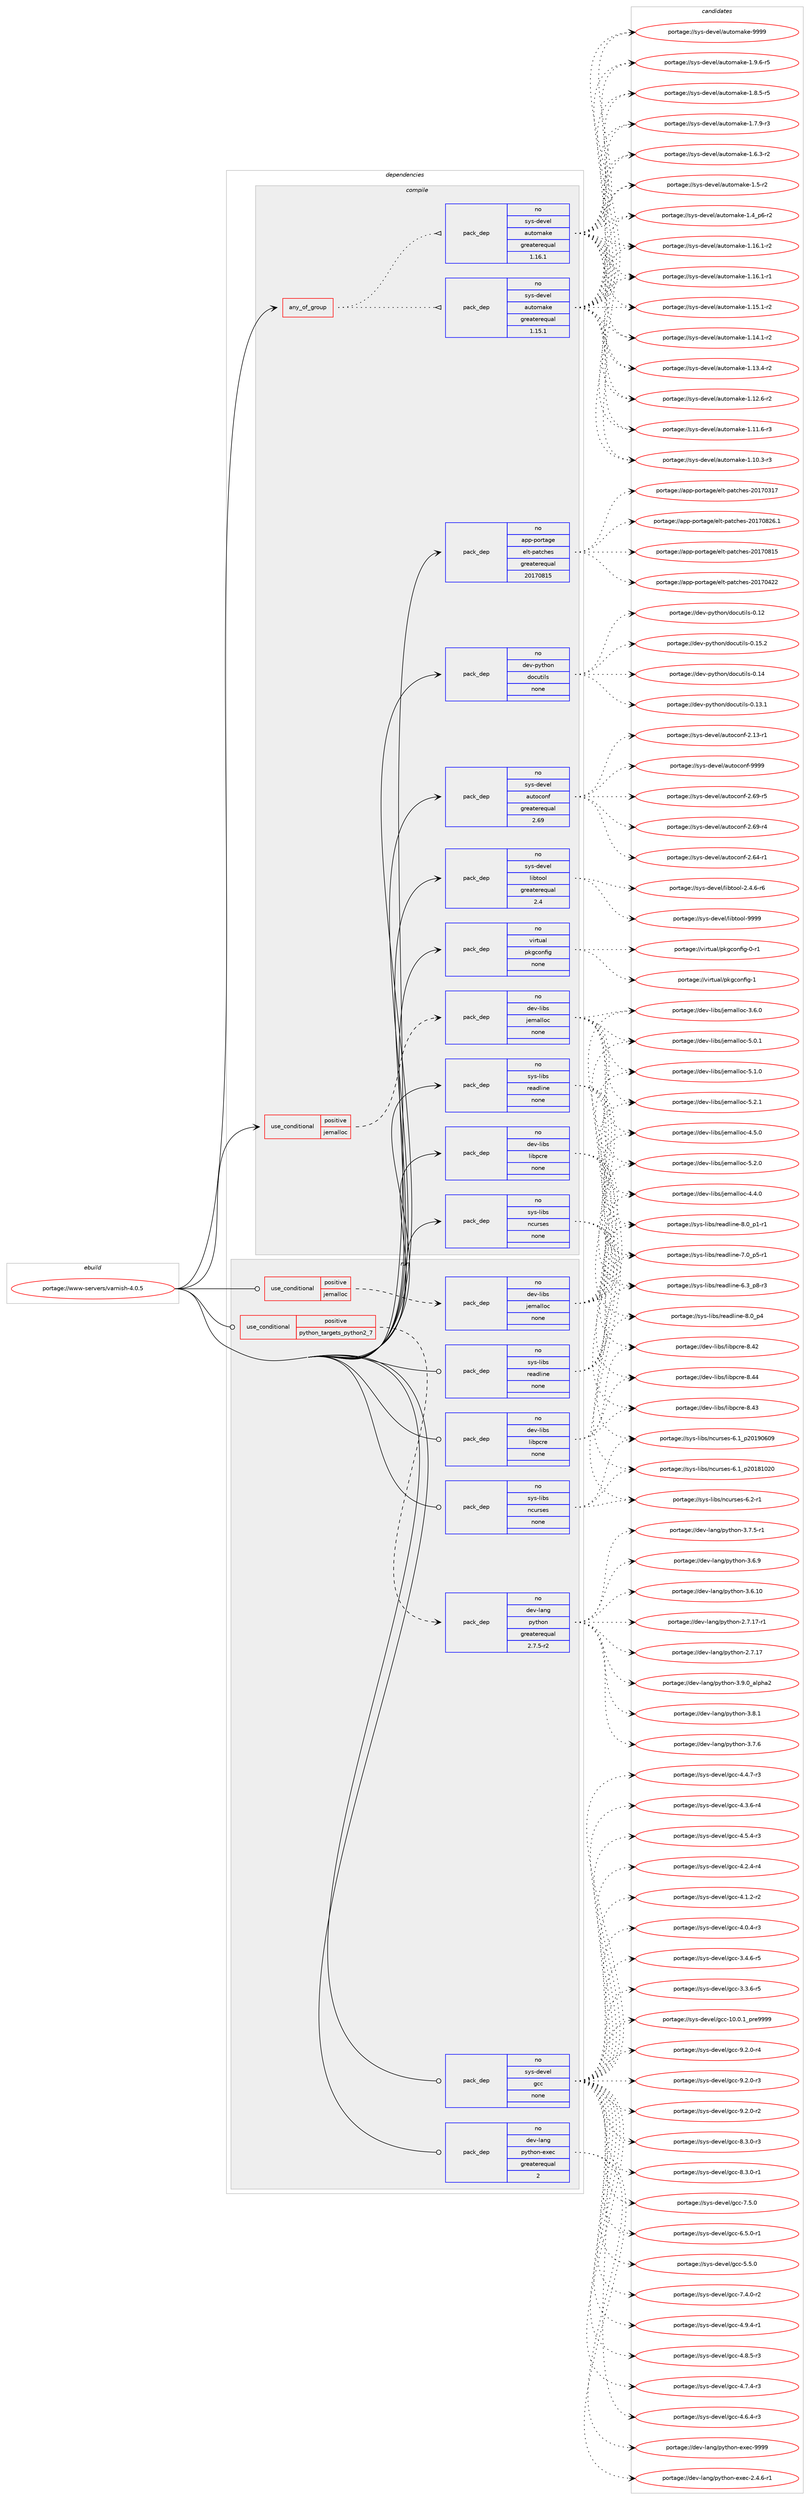 digraph prolog {

# *************
# Graph options
# *************

newrank=true;
concentrate=true;
compound=true;
graph [rankdir=LR,fontname=Helvetica,fontsize=10,ranksep=1.5];#, ranksep=2.5, nodesep=0.2];
edge  [arrowhead=vee];
node  [fontname=Helvetica,fontsize=10];

# **********
# The ebuild
# **********

subgraph cluster_leftcol {
color=gray;
rank=same;
label=<<i>ebuild</i>>;
id [label="portage://www-servers/varnish-4.0.5", color=red, width=4, href="../www-servers/varnish-4.0.5.svg"];
}

# ****************
# The dependencies
# ****************

subgraph cluster_midcol {
color=gray;
label=<<i>dependencies</i>>;
subgraph cluster_compile {
fillcolor="#eeeeee";
style=filled;
label=<<i>compile</i>>;
subgraph any437 {
dependency22518 [label=<<TABLE BORDER="0" CELLBORDER="1" CELLSPACING="0" CELLPADDING="4"><TR><TD CELLPADDING="10">any_of_group</TD></TR></TABLE>>, shape=none, color=red];subgraph pack19125 {
dependency22519 [label=<<TABLE BORDER="0" CELLBORDER="1" CELLSPACING="0" CELLPADDING="4" WIDTH="220"><TR><TD ROWSPAN="6" CELLPADDING="30">pack_dep</TD></TR><TR><TD WIDTH="110">no</TD></TR><TR><TD>sys-devel</TD></TR><TR><TD>automake</TD></TR><TR><TD>greaterequal</TD></TR><TR><TD>1.16.1</TD></TR></TABLE>>, shape=none, color=blue];
}
dependency22518:e -> dependency22519:w [weight=20,style="dotted",arrowhead="oinv"];
subgraph pack19126 {
dependency22520 [label=<<TABLE BORDER="0" CELLBORDER="1" CELLSPACING="0" CELLPADDING="4" WIDTH="220"><TR><TD ROWSPAN="6" CELLPADDING="30">pack_dep</TD></TR><TR><TD WIDTH="110">no</TD></TR><TR><TD>sys-devel</TD></TR><TR><TD>automake</TD></TR><TR><TD>greaterequal</TD></TR><TR><TD>1.15.1</TD></TR></TABLE>>, shape=none, color=blue];
}
dependency22518:e -> dependency22520:w [weight=20,style="dotted",arrowhead="oinv"];
}
id:e -> dependency22518:w [weight=20,style="solid",arrowhead="vee"];
subgraph cond2941 {
dependency22521 [label=<<TABLE BORDER="0" CELLBORDER="1" CELLSPACING="0" CELLPADDING="4"><TR><TD ROWSPAN="3" CELLPADDING="10">use_conditional</TD></TR><TR><TD>positive</TD></TR><TR><TD>jemalloc</TD></TR></TABLE>>, shape=none, color=red];
subgraph pack19127 {
dependency22522 [label=<<TABLE BORDER="0" CELLBORDER="1" CELLSPACING="0" CELLPADDING="4" WIDTH="220"><TR><TD ROWSPAN="6" CELLPADDING="30">pack_dep</TD></TR><TR><TD WIDTH="110">no</TD></TR><TR><TD>dev-libs</TD></TR><TR><TD>jemalloc</TD></TR><TR><TD>none</TD></TR><TR><TD></TD></TR></TABLE>>, shape=none, color=blue];
}
dependency22521:e -> dependency22522:w [weight=20,style="dashed",arrowhead="vee"];
}
id:e -> dependency22521:w [weight=20,style="solid",arrowhead="vee"];
subgraph pack19128 {
dependency22523 [label=<<TABLE BORDER="0" CELLBORDER="1" CELLSPACING="0" CELLPADDING="4" WIDTH="220"><TR><TD ROWSPAN="6" CELLPADDING="30">pack_dep</TD></TR><TR><TD WIDTH="110">no</TD></TR><TR><TD>app-portage</TD></TR><TR><TD>elt-patches</TD></TR><TR><TD>greaterequal</TD></TR><TR><TD>20170815</TD></TR></TABLE>>, shape=none, color=blue];
}
id:e -> dependency22523:w [weight=20,style="solid",arrowhead="vee"];
subgraph pack19129 {
dependency22524 [label=<<TABLE BORDER="0" CELLBORDER="1" CELLSPACING="0" CELLPADDING="4" WIDTH="220"><TR><TD ROWSPAN="6" CELLPADDING="30">pack_dep</TD></TR><TR><TD WIDTH="110">no</TD></TR><TR><TD>dev-libs</TD></TR><TR><TD>libpcre</TD></TR><TR><TD>none</TD></TR><TR><TD></TD></TR></TABLE>>, shape=none, color=blue];
}
id:e -> dependency22524:w [weight=20,style="solid",arrowhead="vee"];
subgraph pack19130 {
dependency22525 [label=<<TABLE BORDER="0" CELLBORDER="1" CELLSPACING="0" CELLPADDING="4" WIDTH="220"><TR><TD ROWSPAN="6" CELLPADDING="30">pack_dep</TD></TR><TR><TD WIDTH="110">no</TD></TR><TR><TD>dev-python</TD></TR><TR><TD>docutils</TD></TR><TR><TD>none</TD></TR><TR><TD></TD></TR></TABLE>>, shape=none, color=blue];
}
id:e -> dependency22525:w [weight=20,style="solid",arrowhead="vee"];
subgraph pack19131 {
dependency22526 [label=<<TABLE BORDER="0" CELLBORDER="1" CELLSPACING="0" CELLPADDING="4" WIDTH="220"><TR><TD ROWSPAN="6" CELLPADDING="30">pack_dep</TD></TR><TR><TD WIDTH="110">no</TD></TR><TR><TD>sys-devel</TD></TR><TR><TD>autoconf</TD></TR><TR><TD>greaterequal</TD></TR><TR><TD>2.69</TD></TR></TABLE>>, shape=none, color=blue];
}
id:e -> dependency22526:w [weight=20,style="solid",arrowhead="vee"];
subgraph pack19132 {
dependency22527 [label=<<TABLE BORDER="0" CELLBORDER="1" CELLSPACING="0" CELLPADDING="4" WIDTH="220"><TR><TD ROWSPAN="6" CELLPADDING="30">pack_dep</TD></TR><TR><TD WIDTH="110">no</TD></TR><TR><TD>sys-devel</TD></TR><TR><TD>libtool</TD></TR><TR><TD>greaterequal</TD></TR><TR><TD>2.4</TD></TR></TABLE>>, shape=none, color=blue];
}
id:e -> dependency22527:w [weight=20,style="solid",arrowhead="vee"];
subgraph pack19133 {
dependency22528 [label=<<TABLE BORDER="0" CELLBORDER="1" CELLSPACING="0" CELLPADDING="4" WIDTH="220"><TR><TD ROWSPAN="6" CELLPADDING="30">pack_dep</TD></TR><TR><TD WIDTH="110">no</TD></TR><TR><TD>sys-libs</TD></TR><TR><TD>ncurses</TD></TR><TR><TD>none</TD></TR><TR><TD></TD></TR></TABLE>>, shape=none, color=blue];
}
id:e -> dependency22528:w [weight=20,style="solid",arrowhead="vee"];
subgraph pack19134 {
dependency22529 [label=<<TABLE BORDER="0" CELLBORDER="1" CELLSPACING="0" CELLPADDING="4" WIDTH="220"><TR><TD ROWSPAN="6" CELLPADDING="30">pack_dep</TD></TR><TR><TD WIDTH="110">no</TD></TR><TR><TD>sys-libs</TD></TR><TR><TD>readline</TD></TR><TR><TD>none</TD></TR><TR><TD></TD></TR></TABLE>>, shape=none, color=blue];
}
id:e -> dependency22529:w [weight=20,style="solid",arrowhead="vee"];
subgraph pack19135 {
dependency22530 [label=<<TABLE BORDER="0" CELLBORDER="1" CELLSPACING="0" CELLPADDING="4" WIDTH="220"><TR><TD ROWSPAN="6" CELLPADDING="30">pack_dep</TD></TR><TR><TD WIDTH="110">no</TD></TR><TR><TD>virtual</TD></TR><TR><TD>pkgconfig</TD></TR><TR><TD>none</TD></TR><TR><TD></TD></TR></TABLE>>, shape=none, color=blue];
}
id:e -> dependency22530:w [weight=20,style="solid",arrowhead="vee"];
}
subgraph cluster_compileandrun {
fillcolor="#eeeeee";
style=filled;
label=<<i>compile and run</i>>;
}
subgraph cluster_run {
fillcolor="#eeeeee";
style=filled;
label=<<i>run</i>>;
subgraph cond2942 {
dependency22531 [label=<<TABLE BORDER="0" CELLBORDER="1" CELLSPACING="0" CELLPADDING="4"><TR><TD ROWSPAN="3" CELLPADDING="10">use_conditional</TD></TR><TR><TD>positive</TD></TR><TR><TD>jemalloc</TD></TR></TABLE>>, shape=none, color=red];
subgraph pack19136 {
dependency22532 [label=<<TABLE BORDER="0" CELLBORDER="1" CELLSPACING="0" CELLPADDING="4" WIDTH="220"><TR><TD ROWSPAN="6" CELLPADDING="30">pack_dep</TD></TR><TR><TD WIDTH="110">no</TD></TR><TR><TD>dev-libs</TD></TR><TR><TD>jemalloc</TD></TR><TR><TD>none</TD></TR><TR><TD></TD></TR></TABLE>>, shape=none, color=blue];
}
dependency22531:e -> dependency22532:w [weight=20,style="dashed",arrowhead="vee"];
}
id:e -> dependency22531:w [weight=20,style="solid",arrowhead="odot"];
subgraph cond2943 {
dependency22533 [label=<<TABLE BORDER="0" CELLBORDER="1" CELLSPACING="0" CELLPADDING="4"><TR><TD ROWSPAN="3" CELLPADDING="10">use_conditional</TD></TR><TR><TD>positive</TD></TR><TR><TD>python_targets_python2_7</TD></TR></TABLE>>, shape=none, color=red];
subgraph pack19137 {
dependency22534 [label=<<TABLE BORDER="0" CELLBORDER="1" CELLSPACING="0" CELLPADDING="4" WIDTH="220"><TR><TD ROWSPAN="6" CELLPADDING="30">pack_dep</TD></TR><TR><TD WIDTH="110">no</TD></TR><TR><TD>dev-lang</TD></TR><TR><TD>python</TD></TR><TR><TD>greaterequal</TD></TR><TR><TD>2.7.5-r2</TD></TR></TABLE>>, shape=none, color=blue];
}
dependency22533:e -> dependency22534:w [weight=20,style="dashed",arrowhead="vee"];
}
id:e -> dependency22533:w [weight=20,style="solid",arrowhead="odot"];
subgraph pack19138 {
dependency22535 [label=<<TABLE BORDER="0" CELLBORDER="1" CELLSPACING="0" CELLPADDING="4" WIDTH="220"><TR><TD ROWSPAN="6" CELLPADDING="30">pack_dep</TD></TR><TR><TD WIDTH="110">no</TD></TR><TR><TD>dev-lang</TD></TR><TR><TD>python-exec</TD></TR><TR><TD>greaterequal</TD></TR><TR><TD>2</TD></TR></TABLE>>, shape=none, color=blue];
}
id:e -> dependency22535:w [weight=20,style="solid",arrowhead="odot"];
subgraph pack19139 {
dependency22536 [label=<<TABLE BORDER="0" CELLBORDER="1" CELLSPACING="0" CELLPADDING="4" WIDTH="220"><TR><TD ROWSPAN="6" CELLPADDING="30">pack_dep</TD></TR><TR><TD WIDTH="110">no</TD></TR><TR><TD>dev-libs</TD></TR><TR><TD>libpcre</TD></TR><TR><TD>none</TD></TR><TR><TD></TD></TR></TABLE>>, shape=none, color=blue];
}
id:e -> dependency22536:w [weight=20,style="solid",arrowhead="odot"];
subgraph pack19140 {
dependency22537 [label=<<TABLE BORDER="0" CELLBORDER="1" CELLSPACING="0" CELLPADDING="4" WIDTH="220"><TR><TD ROWSPAN="6" CELLPADDING="30">pack_dep</TD></TR><TR><TD WIDTH="110">no</TD></TR><TR><TD>sys-devel</TD></TR><TR><TD>gcc</TD></TR><TR><TD>none</TD></TR><TR><TD></TD></TR></TABLE>>, shape=none, color=blue];
}
id:e -> dependency22537:w [weight=20,style="solid",arrowhead="odot"];
subgraph pack19141 {
dependency22538 [label=<<TABLE BORDER="0" CELLBORDER="1" CELLSPACING="0" CELLPADDING="4" WIDTH="220"><TR><TD ROWSPAN="6" CELLPADDING="30">pack_dep</TD></TR><TR><TD WIDTH="110">no</TD></TR><TR><TD>sys-libs</TD></TR><TR><TD>ncurses</TD></TR><TR><TD>none</TD></TR><TR><TD></TD></TR></TABLE>>, shape=none, color=blue];
}
id:e -> dependency22538:w [weight=20,style="solid",arrowhead="odot"];
subgraph pack19142 {
dependency22539 [label=<<TABLE BORDER="0" CELLBORDER="1" CELLSPACING="0" CELLPADDING="4" WIDTH="220"><TR><TD ROWSPAN="6" CELLPADDING="30">pack_dep</TD></TR><TR><TD WIDTH="110">no</TD></TR><TR><TD>sys-libs</TD></TR><TR><TD>readline</TD></TR><TR><TD>none</TD></TR><TR><TD></TD></TR></TABLE>>, shape=none, color=blue];
}
id:e -> dependency22539:w [weight=20,style="solid",arrowhead="odot"];
}
}

# **************
# The candidates
# **************

subgraph cluster_choices {
rank=same;
color=gray;
label=<<i>candidates</i>>;

subgraph choice19125 {
color=black;
nodesep=1;
choice115121115451001011181011084797117116111109971071014557575757 [label="portage://sys-devel/automake-9999", color=red, width=4,href="../sys-devel/automake-9999.svg"];
choice115121115451001011181011084797117116111109971071014549465746544511453 [label="portage://sys-devel/automake-1.9.6-r5", color=red, width=4,href="../sys-devel/automake-1.9.6-r5.svg"];
choice115121115451001011181011084797117116111109971071014549465646534511453 [label="portage://sys-devel/automake-1.8.5-r5", color=red, width=4,href="../sys-devel/automake-1.8.5-r5.svg"];
choice115121115451001011181011084797117116111109971071014549465546574511451 [label="portage://sys-devel/automake-1.7.9-r3", color=red, width=4,href="../sys-devel/automake-1.7.9-r3.svg"];
choice115121115451001011181011084797117116111109971071014549465446514511450 [label="portage://sys-devel/automake-1.6.3-r2", color=red, width=4,href="../sys-devel/automake-1.6.3-r2.svg"];
choice11512111545100101118101108479711711611110997107101454946534511450 [label="portage://sys-devel/automake-1.5-r2", color=red, width=4,href="../sys-devel/automake-1.5-r2.svg"];
choice115121115451001011181011084797117116111109971071014549465295112544511450 [label="portage://sys-devel/automake-1.4_p6-r2", color=red, width=4,href="../sys-devel/automake-1.4_p6-r2.svg"];
choice11512111545100101118101108479711711611110997107101454946495446494511450 [label="portage://sys-devel/automake-1.16.1-r2", color=red, width=4,href="../sys-devel/automake-1.16.1-r2.svg"];
choice11512111545100101118101108479711711611110997107101454946495446494511449 [label="portage://sys-devel/automake-1.16.1-r1", color=red, width=4,href="../sys-devel/automake-1.16.1-r1.svg"];
choice11512111545100101118101108479711711611110997107101454946495346494511450 [label="portage://sys-devel/automake-1.15.1-r2", color=red, width=4,href="../sys-devel/automake-1.15.1-r2.svg"];
choice11512111545100101118101108479711711611110997107101454946495246494511450 [label="portage://sys-devel/automake-1.14.1-r2", color=red, width=4,href="../sys-devel/automake-1.14.1-r2.svg"];
choice11512111545100101118101108479711711611110997107101454946495146524511450 [label="portage://sys-devel/automake-1.13.4-r2", color=red, width=4,href="../sys-devel/automake-1.13.4-r2.svg"];
choice11512111545100101118101108479711711611110997107101454946495046544511450 [label="portage://sys-devel/automake-1.12.6-r2", color=red, width=4,href="../sys-devel/automake-1.12.6-r2.svg"];
choice11512111545100101118101108479711711611110997107101454946494946544511451 [label="portage://sys-devel/automake-1.11.6-r3", color=red, width=4,href="../sys-devel/automake-1.11.6-r3.svg"];
choice11512111545100101118101108479711711611110997107101454946494846514511451 [label="portage://sys-devel/automake-1.10.3-r3", color=red, width=4,href="../sys-devel/automake-1.10.3-r3.svg"];
dependency22519:e -> choice115121115451001011181011084797117116111109971071014557575757:w [style=dotted,weight="100"];
dependency22519:e -> choice115121115451001011181011084797117116111109971071014549465746544511453:w [style=dotted,weight="100"];
dependency22519:e -> choice115121115451001011181011084797117116111109971071014549465646534511453:w [style=dotted,weight="100"];
dependency22519:e -> choice115121115451001011181011084797117116111109971071014549465546574511451:w [style=dotted,weight="100"];
dependency22519:e -> choice115121115451001011181011084797117116111109971071014549465446514511450:w [style=dotted,weight="100"];
dependency22519:e -> choice11512111545100101118101108479711711611110997107101454946534511450:w [style=dotted,weight="100"];
dependency22519:e -> choice115121115451001011181011084797117116111109971071014549465295112544511450:w [style=dotted,weight="100"];
dependency22519:e -> choice11512111545100101118101108479711711611110997107101454946495446494511450:w [style=dotted,weight="100"];
dependency22519:e -> choice11512111545100101118101108479711711611110997107101454946495446494511449:w [style=dotted,weight="100"];
dependency22519:e -> choice11512111545100101118101108479711711611110997107101454946495346494511450:w [style=dotted,weight="100"];
dependency22519:e -> choice11512111545100101118101108479711711611110997107101454946495246494511450:w [style=dotted,weight="100"];
dependency22519:e -> choice11512111545100101118101108479711711611110997107101454946495146524511450:w [style=dotted,weight="100"];
dependency22519:e -> choice11512111545100101118101108479711711611110997107101454946495046544511450:w [style=dotted,weight="100"];
dependency22519:e -> choice11512111545100101118101108479711711611110997107101454946494946544511451:w [style=dotted,weight="100"];
dependency22519:e -> choice11512111545100101118101108479711711611110997107101454946494846514511451:w [style=dotted,weight="100"];
}
subgraph choice19126 {
color=black;
nodesep=1;
choice115121115451001011181011084797117116111109971071014557575757 [label="portage://sys-devel/automake-9999", color=red, width=4,href="../sys-devel/automake-9999.svg"];
choice115121115451001011181011084797117116111109971071014549465746544511453 [label="portage://sys-devel/automake-1.9.6-r5", color=red, width=4,href="../sys-devel/automake-1.9.6-r5.svg"];
choice115121115451001011181011084797117116111109971071014549465646534511453 [label="portage://sys-devel/automake-1.8.5-r5", color=red, width=4,href="../sys-devel/automake-1.8.5-r5.svg"];
choice115121115451001011181011084797117116111109971071014549465546574511451 [label="portage://sys-devel/automake-1.7.9-r3", color=red, width=4,href="../sys-devel/automake-1.7.9-r3.svg"];
choice115121115451001011181011084797117116111109971071014549465446514511450 [label="portage://sys-devel/automake-1.6.3-r2", color=red, width=4,href="../sys-devel/automake-1.6.3-r2.svg"];
choice11512111545100101118101108479711711611110997107101454946534511450 [label="portage://sys-devel/automake-1.5-r2", color=red, width=4,href="../sys-devel/automake-1.5-r2.svg"];
choice115121115451001011181011084797117116111109971071014549465295112544511450 [label="portage://sys-devel/automake-1.4_p6-r2", color=red, width=4,href="../sys-devel/automake-1.4_p6-r2.svg"];
choice11512111545100101118101108479711711611110997107101454946495446494511450 [label="portage://sys-devel/automake-1.16.1-r2", color=red, width=4,href="../sys-devel/automake-1.16.1-r2.svg"];
choice11512111545100101118101108479711711611110997107101454946495446494511449 [label="portage://sys-devel/automake-1.16.1-r1", color=red, width=4,href="../sys-devel/automake-1.16.1-r1.svg"];
choice11512111545100101118101108479711711611110997107101454946495346494511450 [label="portage://sys-devel/automake-1.15.1-r2", color=red, width=4,href="../sys-devel/automake-1.15.1-r2.svg"];
choice11512111545100101118101108479711711611110997107101454946495246494511450 [label="portage://sys-devel/automake-1.14.1-r2", color=red, width=4,href="../sys-devel/automake-1.14.1-r2.svg"];
choice11512111545100101118101108479711711611110997107101454946495146524511450 [label="portage://sys-devel/automake-1.13.4-r2", color=red, width=4,href="../sys-devel/automake-1.13.4-r2.svg"];
choice11512111545100101118101108479711711611110997107101454946495046544511450 [label="portage://sys-devel/automake-1.12.6-r2", color=red, width=4,href="../sys-devel/automake-1.12.6-r2.svg"];
choice11512111545100101118101108479711711611110997107101454946494946544511451 [label="portage://sys-devel/automake-1.11.6-r3", color=red, width=4,href="../sys-devel/automake-1.11.6-r3.svg"];
choice11512111545100101118101108479711711611110997107101454946494846514511451 [label="portage://sys-devel/automake-1.10.3-r3", color=red, width=4,href="../sys-devel/automake-1.10.3-r3.svg"];
dependency22520:e -> choice115121115451001011181011084797117116111109971071014557575757:w [style=dotted,weight="100"];
dependency22520:e -> choice115121115451001011181011084797117116111109971071014549465746544511453:w [style=dotted,weight="100"];
dependency22520:e -> choice115121115451001011181011084797117116111109971071014549465646534511453:w [style=dotted,weight="100"];
dependency22520:e -> choice115121115451001011181011084797117116111109971071014549465546574511451:w [style=dotted,weight="100"];
dependency22520:e -> choice115121115451001011181011084797117116111109971071014549465446514511450:w [style=dotted,weight="100"];
dependency22520:e -> choice11512111545100101118101108479711711611110997107101454946534511450:w [style=dotted,weight="100"];
dependency22520:e -> choice115121115451001011181011084797117116111109971071014549465295112544511450:w [style=dotted,weight="100"];
dependency22520:e -> choice11512111545100101118101108479711711611110997107101454946495446494511450:w [style=dotted,weight="100"];
dependency22520:e -> choice11512111545100101118101108479711711611110997107101454946495446494511449:w [style=dotted,weight="100"];
dependency22520:e -> choice11512111545100101118101108479711711611110997107101454946495346494511450:w [style=dotted,weight="100"];
dependency22520:e -> choice11512111545100101118101108479711711611110997107101454946495246494511450:w [style=dotted,weight="100"];
dependency22520:e -> choice11512111545100101118101108479711711611110997107101454946495146524511450:w [style=dotted,weight="100"];
dependency22520:e -> choice11512111545100101118101108479711711611110997107101454946495046544511450:w [style=dotted,weight="100"];
dependency22520:e -> choice11512111545100101118101108479711711611110997107101454946494946544511451:w [style=dotted,weight="100"];
dependency22520:e -> choice11512111545100101118101108479711711611110997107101454946494846514511451:w [style=dotted,weight="100"];
}
subgraph choice19127 {
color=black;
nodesep=1;
choice1001011184510810598115471061011099710810811199455346504649 [label="portage://dev-libs/jemalloc-5.2.1", color=red, width=4,href="../dev-libs/jemalloc-5.2.1.svg"];
choice1001011184510810598115471061011099710810811199455346504648 [label="portage://dev-libs/jemalloc-5.2.0", color=red, width=4,href="../dev-libs/jemalloc-5.2.0.svg"];
choice1001011184510810598115471061011099710810811199455346494648 [label="portage://dev-libs/jemalloc-5.1.0", color=red, width=4,href="../dev-libs/jemalloc-5.1.0.svg"];
choice1001011184510810598115471061011099710810811199455346484649 [label="portage://dev-libs/jemalloc-5.0.1", color=red, width=4,href="../dev-libs/jemalloc-5.0.1.svg"];
choice1001011184510810598115471061011099710810811199455246534648 [label="portage://dev-libs/jemalloc-4.5.0", color=red, width=4,href="../dev-libs/jemalloc-4.5.0.svg"];
choice1001011184510810598115471061011099710810811199455246524648 [label="portage://dev-libs/jemalloc-4.4.0", color=red, width=4,href="../dev-libs/jemalloc-4.4.0.svg"];
choice1001011184510810598115471061011099710810811199455146544648 [label="portage://dev-libs/jemalloc-3.6.0", color=red, width=4,href="../dev-libs/jemalloc-3.6.0.svg"];
dependency22522:e -> choice1001011184510810598115471061011099710810811199455346504649:w [style=dotted,weight="100"];
dependency22522:e -> choice1001011184510810598115471061011099710810811199455346504648:w [style=dotted,weight="100"];
dependency22522:e -> choice1001011184510810598115471061011099710810811199455346494648:w [style=dotted,weight="100"];
dependency22522:e -> choice1001011184510810598115471061011099710810811199455346484649:w [style=dotted,weight="100"];
dependency22522:e -> choice1001011184510810598115471061011099710810811199455246534648:w [style=dotted,weight="100"];
dependency22522:e -> choice1001011184510810598115471061011099710810811199455246524648:w [style=dotted,weight="100"];
dependency22522:e -> choice1001011184510810598115471061011099710810811199455146544648:w [style=dotted,weight="100"];
}
subgraph choice19128 {
color=black;
nodesep=1;
choice971121124511211111411697103101471011081164511297116991041011154550484955485650544649 [label="portage://app-portage/elt-patches-20170826.1", color=red, width=4,href="../app-portage/elt-patches-20170826.1.svg"];
choice97112112451121111141169710310147101108116451129711699104101115455048495548564953 [label="portage://app-portage/elt-patches-20170815", color=red, width=4,href="../app-portage/elt-patches-20170815.svg"];
choice97112112451121111141169710310147101108116451129711699104101115455048495548525050 [label="portage://app-portage/elt-patches-20170422", color=red, width=4,href="../app-portage/elt-patches-20170422.svg"];
choice97112112451121111141169710310147101108116451129711699104101115455048495548514955 [label="portage://app-portage/elt-patches-20170317", color=red, width=4,href="../app-portage/elt-patches-20170317.svg"];
dependency22523:e -> choice971121124511211111411697103101471011081164511297116991041011154550484955485650544649:w [style=dotted,weight="100"];
dependency22523:e -> choice97112112451121111141169710310147101108116451129711699104101115455048495548564953:w [style=dotted,weight="100"];
dependency22523:e -> choice97112112451121111141169710310147101108116451129711699104101115455048495548525050:w [style=dotted,weight="100"];
dependency22523:e -> choice97112112451121111141169710310147101108116451129711699104101115455048495548514955:w [style=dotted,weight="100"];
}
subgraph choice19129 {
color=black;
nodesep=1;
choice10010111845108105981154710810598112991141014556465252 [label="portage://dev-libs/libpcre-8.44", color=red, width=4,href="../dev-libs/libpcre-8.44.svg"];
choice10010111845108105981154710810598112991141014556465251 [label="portage://dev-libs/libpcre-8.43", color=red, width=4,href="../dev-libs/libpcre-8.43.svg"];
choice10010111845108105981154710810598112991141014556465250 [label="portage://dev-libs/libpcre-8.42", color=red, width=4,href="../dev-libs/libpcre-8.42.svg"];
dependency22524:e -> choice10010111845108105981154710810598112991141014556465252:w [style=dotted,weight="100"];
dependency22524:e -> choice10010111845108105981154710810598112991141014556465251:w [style=dotted,weight="100"];
dependency22524:e -> choice10010111845108105981154710810598112991141014556465250:w [style=dotted,weight="100"];
}
subgraph choice19130 {
color=black;
nodesep=1;
choice10010111845112121116104111110471001119911711610510811545484649534650 [label="portage://dev-python/docutils-0.15.2", color=red, width=4,href="../dev-python/docutils-0.15.2.svg"];
choice1001011184511212111610411111047100111991171161051081154548464952 [label="portage://dev-python/docutils-0.14", color=red, width=4,href="../dev-python/docutils-0.14.svg"];
choice10010111845112121116104111110471001119911711610510811545484649514649 [label="portage://dev-python/docutils-0.13.1", color=red, width=4,href="../dev-python/docutils-0.13.1.svg"];
choice1001011184511212111610411111047100111991171161051081154548464950 [label="portage://dev-python/docutils-0.12", color=red, width=4,href="../dev-python/docutils-0.12.svg"];
dependency22525:e -> choice10010111845112121116104111110471001119911711610510811545484649534650:w [style=dotted,weight="100"];
dependency22525:e -> choice1001011184511212111610411111047100111991171161051081154548464952:w [style=dotted,weight="100"];
dependency22525:e -> choice10010111845112121116104111110471001119911711610510811545484649514649:w [style=dotted,weight="100"];
dependency22525:e -> choice1001011184511212111610411111047100111991171161051081154548464950:w [style=dotted,weight="100"];
}
subgraph choice19131 {
color=black;
nodesep=1;
choice115121115451001011181011084797117116111991111101024557575757 [label="portage://sys-devel/autoconf-9999", color=red, width=4,href="../sys-devel/autoconf-9999.svg"];
choice1151211154510010111810110847971171161119911111010245504654574511453 [label="portage://sys-devel/autoconf-2.69-r5", color=red, width=4,href="../sys-devel/autoconf-2.69-r5.svg"];
choice1151211154510010111810110847971171161119911111010245504654574511452 [label="portage://sys-devel/autoconf-2.69-r4", color=red, width=4,href="../sys-devel/autoconf-2.69-r4.svg"];
choice1151211154510010111810110847971171161119911111010245504654524511449 [label="portage://sys-devel/autoconf-2.64-r1", color=red, width=4,href="../sys-devel/autoconf-2.64-r1.svg"];
choice1151211154510010111810110847971171161119911111010245504649514511449 [label="portage://sys-devel/autoconf-2.13-r1", color=red, width=4,href="../sys-devel/autoconf-2.13-r1.svg"];
dependency22526:e -> choice115121115451001011181011084797117116111991111101024557575757:w [style=dotted,weight="100"];
dependency22526:e -> choice1151211154510010111810110847971171161119911111010245504654574511453:w [style=dotted,weight="100"];
dependency22526:e -> choice1151211154510010111810110847971171161119911111010245504654574511452:w [style=dotted,weight="100"];
dependency22526:e -> choice1151211154510010111810110847971171161119911111010245504654524511449:w [style=dotted,weight="100"];
dependency22526:e -> choice1151211154510010111810110847971171161119911111010245504649514511449:w [style=dotted,weight="100"];
}
subgraph choice19132 {
color=black;
nodesep=1;
choice1151211154510010111810110847108105981161111111084557575757 [label="portage://sys-devel/libtool-9999", color=red, width=4,href="../sys-devel/libtool-9999.svg"];
choice1151211154510010111810110847108105981161111111084550465246544511454 [label="portage://sys-devel/libtool-2.4.6-r6", color=red, width=4,href="../sys-devel/libtool-2.4.6-r6.svg"];
dependency22527:e -> choice1151211154510010111810110847108105981161111111084557575757:w [style=dotted,weight="100"];
dependency22527:e -> choice1151211154510010111810110847108105981161111111084550465246544511454:w [style=dotted,weight="100"];
}
subgraph choice19133 {
color=black;
nodesep=1;
choice11512111545108105981154711099117114115101115455446504511449 [label="portage://sys-libs/ncurses-6.2-r1", color=red, width=4,href="../sys-libs/ncurses-6.2-r1.svg"];
choice1151211154510810598115471109911711411510111545544649951125048495748544857 [label="portage://sys-libs/ncurses-6.1_p20190609", color=red, width=4,href="../sys-libs/ncurses-6.1_p20190609.svg"];
choice1151211154510810598115471109911711411510111545544649951125048495649485048 [label="portage://sys-libs/ncurses-6.1_p20181020", color=red, width=4,href="../sys-libs/ncurses-6.1_p20181020.svg"];
dependency22528:e -> choice11512111545108105981154711099117114115101115455446504511449:w [style=dotted,weight="100"];
dependency22528:e -> choice1151211154510810598115471109911711411510111545544649951125048495748544857:w [style=dotted,weight="100"];
dependency22528:e -> choice1151211154510810598115471109911711411510111545544649951125048495649485048:w [style=dotted,weight="100"];
}
subgraph choice19134 {
color=black;
nodesep=1;
choice11512111545108105981154711410197100108105110101455646489511252 [label="portage://sys-libs/readline-8.0_p4", color=red, width=4,href="../sys-libs/readline-8.0_p4.svg"];
choice115121115451081059811547114101971001081051101014556464895112494511449 [label="portage://sys-libs/readline-8.0_p1-r1", color=red, width=4,href="../sys-libs/readline-8.0_p1-r1.svg"];
choice115121115451081059811547114101971001081051101014555464895112534511449 [label="portage://sys-libs/readline-7.0_p5-r1", color=red, width=4,href="../sys-libs/readline-7.0_p5-r1.svg"];
choice115121115451081059811547114101971001081051101014554465195112564511451 [label="portage://sys-libs/readline-6.3_p8-r3", color=red, width=4,href="../sys-libs/readline-6.3_p8-r3.svg"];
dependency22529:e -> choice11512111545108105981154711410197100108105110101455646489511252:w [style=dotted,weight="100"];
dependency22529:e -> choice115121115451081059811547114101971001081051101014556464895112494511449:w [style=dotted,weight="100"];
dependency22529:e -> choice115121115451081059811547114101971001081051101014555464895112534511449:w [style=dotted,weight="100"];
dependency22529:e -> choice115121115451081059811547114101971001081051101014554465195112564511451:w [style=dotted,weight="100"];
}
subgraph choice19135 {
color=black;
nodesep=1;
choice1181051141161179710847112107103991111101021051034549 [label="portage://virtual/pkgconfig-1", color=red, width=4,href="../virtual/pkgconfig-1.svg"];
choice11810511411611797108471121071039911111010210510345484511449 [label="portage://virtual/pkgconfig-0-r1", color=red, width=4,href="../virtual/pkgconfig-0-r1.svg"];
dependency22530:e -> choice1181051141161179710847112107103991111101021051034549:w [style=dotted,weight="100"];
dependency22530:e -> choice11810511411611797108471121071039911111010210510345484511449:w [style=dotted,weight="100"];
}
subgraph choice19136 {
color=black;
nodesep=1;
choice1001011184510810598115471061011099710810811199455346504649 [label="portage://dev-libs/jemalloc-5.2.1", color=red, width=4,href="../dev-libs/jemalloc-5.2.1.svg"];
choice1001011184510810598115471061011099710810811199455346504648 [label="portage://dev-libs/jemalloc-5.2.0", color=red, width=4,href="../dev-libs/jemalloc-5.2.0.svg"];
choice1001011184510810598115471061011099710810811199455346494648 [label="portage://dev-libs/jemalloc-5.1.0", color=red, width=4,href="../dev-libs/jemalloc-5.1.0.svg"];
choice1001011184510810598115471061011099710810811199455346484649 [label="portage://dev-libs/jemalloc-5.0.1", color=red, width=4,href="../dev-libs/jemalloc-5.0.1.svg"];
choice1001011184510810598115471061011099710810811199455246534648 [label="portage://dev-libs/jemalloc-4.5.0", color=red, width=4,href="../dev-libs/jemalloc-4.5.0.svg"];
choice1001011184510810598115471061011099710810811199455246524648 [label="portage://dev-libs/jemalloc-4.4.0", color=red, width=4,href="../dev-libs/jemalloc-4.4.0.svg"];
choice1001011184510810598115471061011099710810811199455146544648 [label="portage://dev-libs/jemalloc-3.6.0", color=red, width=4,href="../dev-libs/jemalloc-3.6.0.svg"];
dependency22532:e -> choice1001011184510810598115471061011099710810811199455346504649:w [style=dotted,weight="100"];
dependency22532:e -> choice1001011184510810598115471061011099710810811199455346504648:w [style=dotted,weight="100"];
dependency22532:e -> choice1001011184510810598115471061011099710810811199455346494648:w [style=dotted,weight="100"];
dependency22532:e -> choice1001011184510810598115471061011099710810811199455346484649:w [style=dotted,weight="100"];
dependency22532:e -> choice1001011184510810598115471061011099710810811199455246534648:w [style=dotted,weight="100"];
dependency22532:e -> choice1001011184510810598115471061011099710810811199455246524648:w [style=dotted,weight="100"];
dependency22532:e -> choice1001011184510810598115471061011099710810811199455146544648:w [style=dotted,weight="100"];
}
subgraph choice19137 {
color=black;
nodesep=1;
choice10010111845108971101034711212111610411111045514657464895971081121049750 [label="portage://dev-lang/python-3.9.0_alpha2", color=red, width=4,href="../dev-lang/python-3.9.0_alpha2.svg"];
choice100101118451089711010347112121116104111110455146564649 [label="portage://dev-lang/python-3.8.1", color=red, width=4,href="../dev-lang/python-3.8.1.svg"];
choice100101118451089711010347112121116104111110455146554654 [label="portage://dev-lang/python-3.7.6", color=red, width=4,href="../dev-lang/python-3.7.6.svg"];
choice1001011184510897110103471121211161041111104551465546534511449 [label="portage://dev-lang/python-3.7.5-r1", color=red, width=4,href="../dev-lang/python-3.7.5-r1.svg"];
choice100101118451089711010347112121116104111110455146544657 [label="portage://dev-lang/python-3.6.9", color=red, width=4,href="../dev-lang/python-3.6.9.svg"];
choice10010111845108971101034711212111610411111045514654464948 [label="portage://dev-lang/python-3.6.10", color=red, width=4,href="../dev-lang/python-3.6.10.svg"];
choice100101118451089711010347112121116104111110455046554649554511449 [label="portage://dev-lang/python-2.7.17-r1", color=red, width=4,href="../dev-lang/python-2.7.17-r1.svg"];
choice10010111845108971101034711212111610411111045504655464955 [label="portage://dev-lang/python-2.7.17", color=red, width=4,href="../dev-lang/python-2.7.17.svg"];
dependency22534:e -> choice10010111845108971101034711212111610411111045514657464895971081121049750:w [style=dotted,weight="100"];
dependency22534:e -> choice100101118451089711010347112121116104111110455146564649:w [style=dotted,weight="100"];
dependency22534:e -> choice100101118451089711010347112121116104111110455146554654:w [style=dotted,weight="100"];
dependency22534:e -> choice1001011184510897110103471121211161041111104551465546534511449:w [style=dotted,weight="100"];
dependency22534:e -> choice100101118451089711010347112121116104111110455146544657:w [style=dotted,weight="100"];
dependency22534:e -> choice10010111845108971101034711212111610411111045514654464948:w [style=dotted,weight="100"];
dependency22534:e -> choice100101118451089711010347112121116104111110455046554649554511449:w [style=dotted,weight="100"];
dependency22534:e -> choice10010111845108971101034711212111610411111045504655464955:w [style=dotted,weight="100"];
}
subgraph choice19138 {
color=black;
nodesep=1;
choice10010111845108971101034711212111610411111045101120101994557575757 [label="portage://dev-lang/python-exec-9999", color=red, width=4,href="../dev-lang/python-exec-9999.svg"];
choice10010111845108971101034711212111610411111045101120101994550465246544511449 [label="portage://dev-lang/python-exec-2.4.6-r1", color=red, width=4,href="../dev-lang/python-exec-2.4.6-r1.svg"];
dependency22535:e -> choice10010111845108971101034711212111610411111045101120101994557575757:w [style=dotted,weight="100"];
dependency22535:e -> choice10010111845108971101034711212111610411111045101120101994550465246544511449:w [style=dotted,weight="100"];
}
subgraph choice19139 {
color=black;
nodesep=1;
choice10010111845108105981154710810598112991141014556465252 [label="portage://dev-libs/libpcre-8.44", color=red, width=4,href="../dev-libs/libpcre-8.44.svg"];
choice10010111845108105981154710810598112991141014556465251 [label="portage://dev-libs/libpcre-8.43", color=red, width=4,href="../dev-libs/libpcre-8.43.svg"];
choice10010111845108105981154710810598112991141014556465250 [label="portage://dev-libs/libpcre-8.42", color=red, width=4,href="../dev-libs/libpcre-8.42.svg"];
dependency22536:e -> choice10010111845108105981154710810598112991141014556465252:w [style=dotted,weight="100"];
dependency22536:e -> choice10010111845108105981154710810598112991141014556465251:w [style=dotted,weight="100"];
dependency22536:e -> choice10010111845108105981154710810598112991141014556465250:w [style=dotted,weight="100"];
}
subgraph choice19140 {
color=black;
nodesep=1;
choice115121115451001011181011084710399994557465046484511452 [label="portage://sys-devel/gcc-9.2.0-r4", color=red, width=4,href="../sys-devel/gcc-9.2.0-r4.svg"];
choice115121115451001011181011084710399994557465046484511451 [label="portage://sys-devel/gcc-9.2.0-r3", color=red, width=4,href="../sys-devel/gcc-9.2.0-r3.svg"];
choice115121115451001011181011084710399994557465046484511450 [label="portage://sys-devel/gcc-9.2.0-r2", color=red, width=4,href="../sys-devel/gcc-9.2.0-r2.svg"];
choice115121115451001011181011084710399994556465146484511451 [label="portage://sys-devel/gcc-8.3.0-r3", color=red, width=4,href="../sys-devel/gcc-8.3.0-r3.svg"];
choice115121115451001011181011084710399994556465146484511449 [label="portage://sys-devel/gcc-8.3.0-r1", color=red, width=4,href="../sys-devel/gcc-8.3.0-r1.svg"];
choice11512111545100101118101108471039999455546534648 [label="portage://sys-devel/gcc-7.5.0", color=red, width=4,href="../sys-devel/gcc-7.5.0.svg"];
choice115121115451001011181011084710399994555465246484511450 [label="portage://sys-devel/gcc-7.4.0-r2", color=red, width=4,href="../sys-devel/gcc-7.4.0-r2.svg"];
choice115121115451001011181011084710399994554465346484511449 [label="portage://sys-devel/gcc-6.5.0-r1", color=red, width=4,href="../sys-devel/gcc-6.5.0-r1.svg"];
choice11512111545100101118101108471039999455346534648 [label="portage://sys-devel/gcc-5.5.0", color=red, width=4,href="../sys-devel/gcc-5.5.0.svg"];
choice115121115451001011181011084710399994552465746524511449 [label="portage://sys-devel/gcc-4.9.4-r1", color=red, width=4,href="../sys-devel/gcc-4.9.4-r1.svg"];
choice115121115451001011181011084710399994552465646534511451 [label="portage://sys-devel/gcc-4.8.5-r3", color=red, width=4,href="../sys-devel/gcc-4.8.5-r3.svg"];
choice115121115451001011181011084710399994552465546524511451 [label="portage://sys-devel/gcc-4.7.4-r3", color=red, width=4,href="../sys-devel/gcc-4.7.4-r3.svg"];
choice115121115451001011181011084710399994552465446524511451 [label="portage://sys-devel/gcc-4.6.4-r3", color=red, width=4,href="../sys-devel/gcc-4.6.4-r3.svg"];
choice115121115451001011181011084710399994552465346524511451 [label="portage://sys-devel/gcc-4.5.4-r3", color=red, width=4,href="../sys-devel/gcc-4.5.4-r3.svg"];
choice115121115451001011181011084710399994552465246554511451 [label="portage://sys-devel/gcc-4.4.7-r3", color=red, width=4,href="../sys-devel/gcc-4.4.7-r3.svg"];
choice115121115451001011181011084710399994552465146544511452 [label="portage://sys-devel/gcc-4.3.6-r4", color=red, width=4,href="../sys-devel/gcc-4.3.6-r4.svg"];
choice115121115451001011181011084710399994552465046524511452 [label="portage://sys-devel/gcc-4.2.4-r4", color=red, width=4,href="../sys-devel/gcc-4.2.4-r4.svg"];
choice115121115451001011181011084710399994552464946504511450 [label="portage://sys-devel/gcc-4.1.2-r2", color=red, width=4,href="../sys-devel/gcc-4.1.2-r2.svg"];
choice115121115451001011181011084710399994552464846524511451 [label="portage://sys-devel/gcc-4.0.4-r3", color=red, width=4,href="../sys-devel/gcc-4.0.4-r3.svg"];
choice115121115451001011181011084710399994551465246544511453 [label="portage://sys-devel/gcc-3.4.6-r5", color=red, width=4,href="../sys-devel/gcc-3.4.6-r5.svg"];
choice115121115451001011181011084710399994551465146544511453 [label="portage://sys-devel/gcc-3.3.6-r5", color=red, width=4,href="../sys-devel/gcc-3.3.6-r5.svg"];
choice11512111545100101118101108471039999454948464846499511211410157575757 [label="portage://sys-devel/gcc-10.0.1_pre9999", color=red, width=4,href="../sys-devel/gcc-10.0.1_pre9999.svg"];
dependency22537:e -> choice115121115451001011181011084710399994557465046484511452:w [style=dotted,weight="100"];
dependency22537:e -> choice115121115451001011181011084710399994557465046484511451:w [style=dotted,weight="100"];
dependency22537:e -> choice115121115451001011181011084710399994557465046484511450:w [style=dotted,weight="100"];
dependency22537:e -> choice115121115451001011181011084710399994556465146484511451:w [style=dotted,weight="100"];
dependency22537:e -> choice115121115451001011181011084710399994556465146484511449:w [style=dotted,weight="100"];
dependency22537:e -> choice11512111545100101118101108471039999455546534648:w [style=dotted,weight="100"];
dependency22537:e -> choice115121115451001011181011084710399994555465246484511450:w [style=dotted,weight="100"];
dependency22537:e -> choice115121115451001011181011084710399994554465346484511449:w [style=dotted,weight="100"];
dependency22537:e -> choice11512111545100101118101108471039999455346534648:w [style=dotted,weight="100"];
dependency22537:e -> choice115121115451001011181011084710399994552465746524511449:w [style=dotted,weight="100"];
dependency22537:e -> choice115121115451001011181011084710399994552465646534511451:w [style=dotted,weight="100"];
dependency22537:e -> choice115121115451001011181011084710399994552465546524511451:w [style=dotted,weight="100"];
dependency22537:e -> choice115121115451001011181011084710399994552465446524511451:w [style=dotted,weight="100"];
dependency22537:e -> choice115121115451001011181011084710399994552465346524511451:w [style=dotted,weight="100"];
dependency22537:e -> choice115121115451001011181011084710399994552465246554511451:w [style=dotted,weight="100"];
dependency22537:e -> choice115121115451001011181011084710399994552465146544511452:w [style=dotted,weight="100"];
dependency22537:e -> choice115121115451001011181011084710399994552465046524511452:w [style=dotted,weight="100"];
dependency22537:e -> choice115121115451001011181011084710399994552464946504511450:w [style=dotted,weight="100"];
dependency22537:e -> choice115121115451001011181011084710399994552464846524511451:w [style=dotted,weight="100"];
dependency22537:e -> choice115121115451001011181011084710399994551465246544511453:w [style=dotted,weight="100"];
dependency22537:e -> choice115121115451001011181011084710399994551465146544511453:w [style=dotted,weight="100"];
dependency22537:e -> choice11512111545100101118101108471039999454948464846499511211410157575757:w [style=dotted,weight="100"];
}
subgraph choice19141 {
color=black;
nodesep=1;
choice11512111545108105981154711099117114115101115455446504511449 [label="portage://sys-libs/ncurses-6.2-r1", color=red, width=4,href="../sys-libs/ncurses-6.2-r1.svg"];
choice1151211154510810598115471109911711411510111545544649951125048495748544857 [label="portage://sys-libs/ncurses-6.1_p20190609", color=red, width=4,href="../sys-libs/ncurses-6.1_p20190609.svg"];
choice1151211154510810598115471109911711411510111545544649951125048495649485048 [label="portage://sys-libs/ncurses-6.1_p20181020", color=red, width=4,href="../sys-libs/ncurses-6.1_p20181020.svg"];
dependency22538:e -> choice11512111545108105981154711099117114115101115455446504511449:w [style=dotted,weight="100"];
dependency22538:e -> choice1151211154510810598115471109911711411510111545544649951125048495748544857:w [style=dotted,weight="100"];
dependency22538:e -> choice1151211154510810598115471109911711411510111545544649951125048495649485048:w [style=dotted,weight="100"];
}
subgraph choice19142 {
color=black;
nodesep=1;
choice11512111545108105981154711410197100108105110101455646489511252 [label="portage://sys-libs/readline-8.0_p4", color=red, width=4,href="../sys-libs/readline-8.0_p4.svg"];
choice115121115451081059811547114101971001081051101014556464895112494511449 [label="portage://sys-libs/readline-8.0_p1-r1", color=red, width=4,href="../sys-libs/readline-8.0_p1-r1.svg"];
choice115121115451081059811547114101971001081051101014555464895112534511449 [label="portage://sys-libs/readline-7.0_p5-r1", color=red, width=4,href="../sys-libs/readline-7.0_p5-r1.svg"];
choice115121115451081059811547114101971001081051101014554465195112564511451 [label="portage://sys-libs/readline-6.3_p8-r3", color=red, width=4,href="../sys-libs/readline-6.3_p8-r3.svg"];
dependency22539:e -> choice11512111545108105981154711410197100108105110101455646489511252:w [style=dotted,weight="100"];
dependency22539:e -> choice115121115451081059811547114101971001081051101014556464895112494511449:w [style=dotted,weight="100"];
dependency22539:e -> choice115121115451081059811547114101971001081051101014555464895112534511449:w [style=dotted,weight="100"];
dependency22539:e -> choice115121115451081059811547114101971001081051101014554465195112564511451:w [style=dotted,weight="100"];
}
}

}
